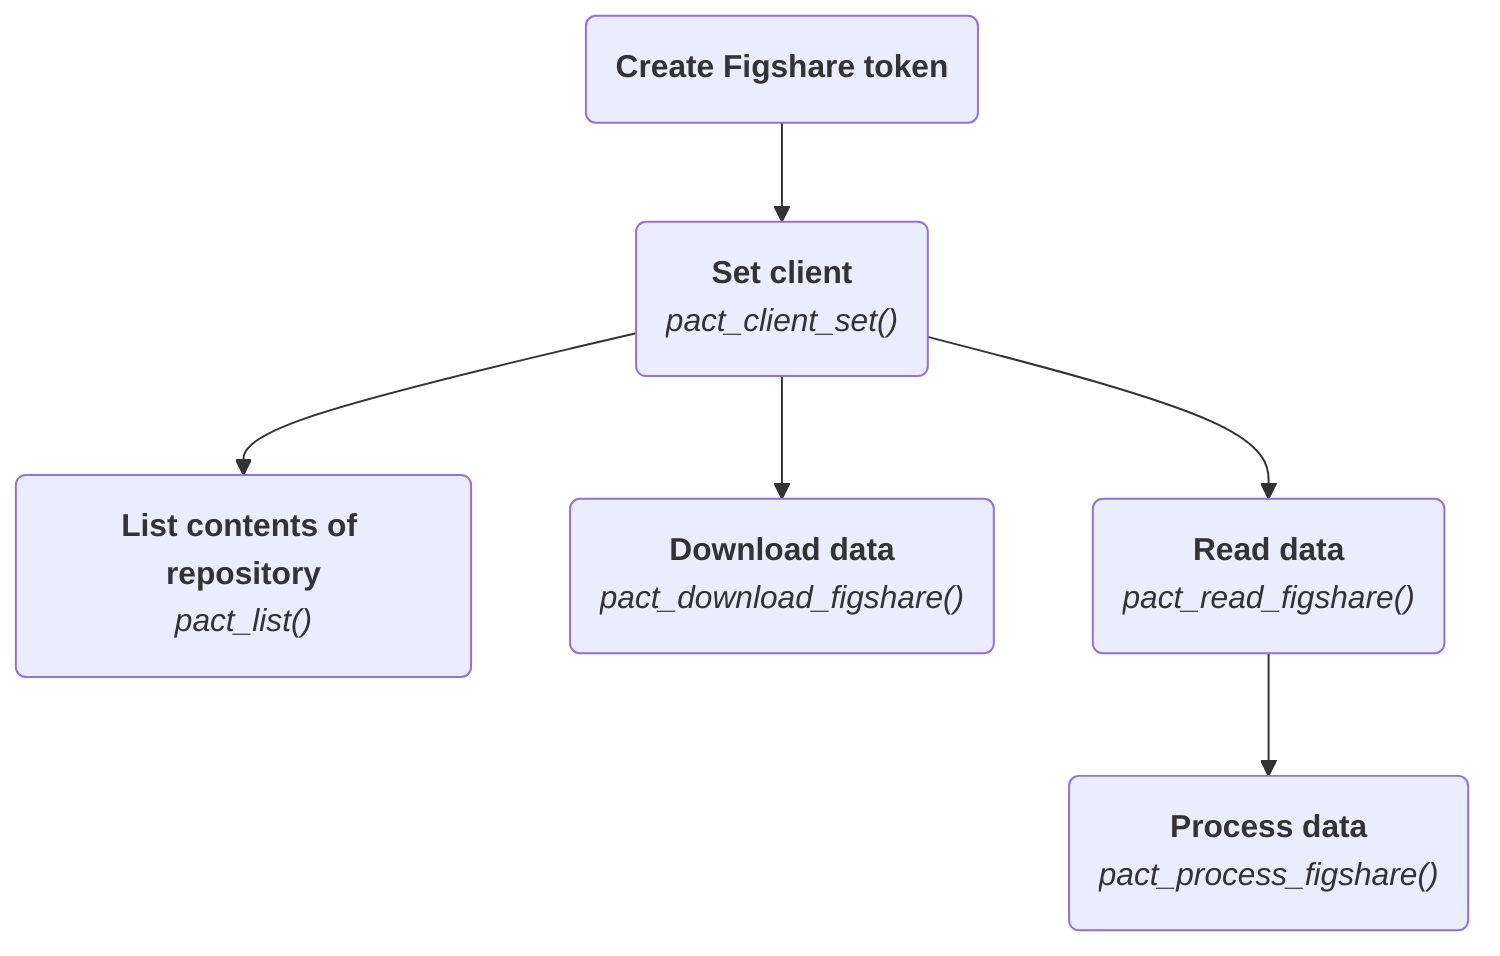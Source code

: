 %%{init: {"flowchart": {"htmlLabels": false}} }%%
  flowchart TD
    create_token("`**Create Figshare token**`")
    
    set_client("`**Set client**
    *pact_client_set()*`")    
    
    list_items("`**List contents of repository**
    *pact_list()*`")
    
    download_data("`**Download data**
    *pact_download_figshare()*`")
    
    read_data("`**Read data**
    *pact_read_figshare()*`")
 
    process_data("`**Process data**
    *pact_process_figshare()*`")

    create_token --> set_client
    set_client --> list_items
    set_client --> download_data
    set_client --> read_data --> process_data